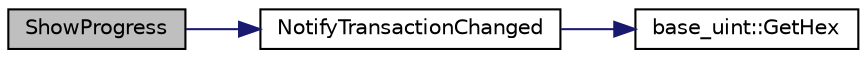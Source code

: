 digraph "ShowProgress"
{
  edge [fontname="Helvetica",fontsize="10",labelfontname="Helvetica",labelfontsize="10"];
  node [fontname="Helvetica",fontsize="10",shape=record];
  rankdir="LR";
  Node60 [label="ShowProgress",height=0.2,width=0.4,color="black", fillcolor="grey75", style="filled", fontcolor="black"];
  Node60 -> Node61 [color="midnightblue",fontsize="10",style="solid",fontname="Helvetica"];
  Node61 [label="NotifyTransactionChanged",height=0.2,width=0.4,color="black", fillcolor="white", style="filled",URL="$d8/d9b/walletmodel_8cpp.html#a630438ead9c8da8f60b372df0e6e7405"];
  Node61 -> Node62 [color="midnightblue",fontsize="10",style="solid",fontname="Helvetica"];
  Node62 [label="base_uint::GetHex",height=0.2,width=0.4,color="black", fillcolor="white", style="filled",URL="$da/df7/classbase__uint.html#ae5e7b7481de91ebead20eebd5d685441"];
}
